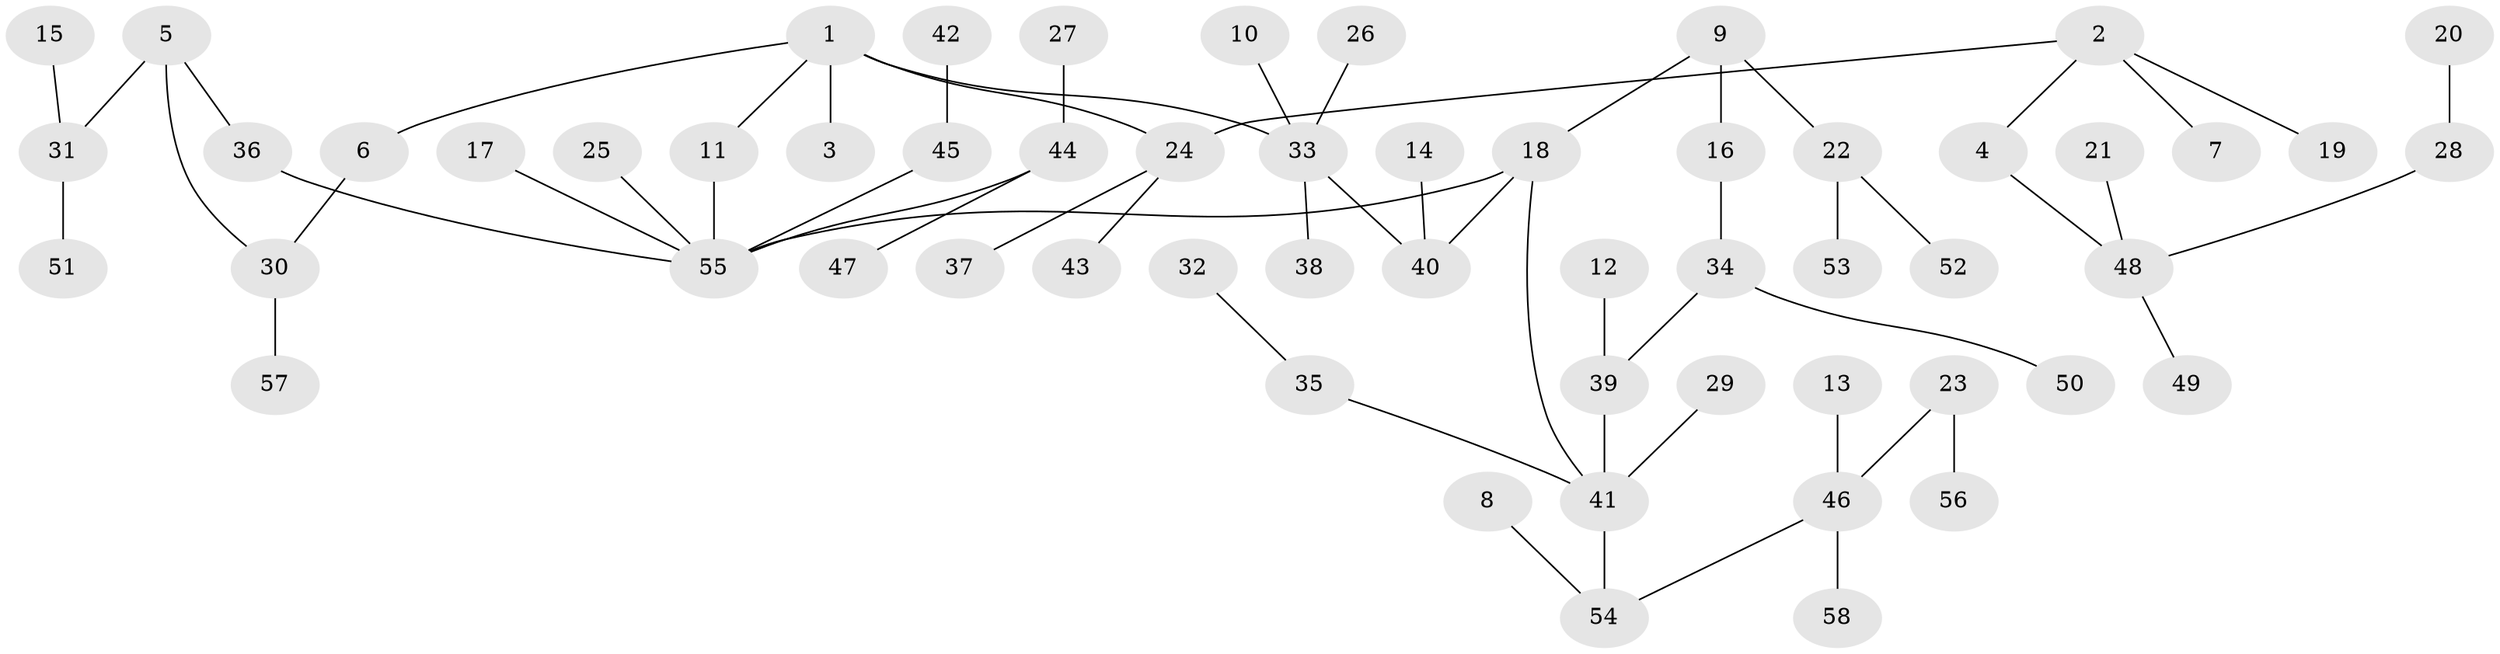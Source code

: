 // original degree distribution, {9: 0.008695652173913044, 5: 0.05217391304347826, 4: 0.043478260869565216, 3: 0.12173913043478261, 7: 0.008695652173913044, 2: 0.28695652173913044, 1: 0.46956521739130436, 6: 0.008695652173913044}
// Generated by graph-tools (version 1.1) at 2025/49/03/09/25 03:49:27]
// undirected, 58 vertices, 60 edges
graph export_dot {
graph [start="1"]
  node [color=gray90,style=filled];
  1;
  2;
  3;
  4;
  5;
  6;
  7;
  8;
  9;
  10;
  11;
  12;
  13;
  14;
  15;
  16;
  17;
  18;
  19;
  20;
  21;
  22;
  23;
  24;
  25;
  26;
  27;
  28;
  29;
  30;
  31;
  32;
  33;
  34;
  35;
  36;
  37;
  38;
  39;
  40;
  41;
  42;
  43;
  44;
  45;
  46;
  47;
  48;
  49;
  50;
  51;
  52;
  53;
  54;
  55;
  56;
  57;
  58;
  1 -- 3 [weight=1.0];
  1 -- 6 [weight=1.0];
  1 -- 11 [weight=1.0];
  1 -- 24 [weight=1.0];
  1 -- 33 [weight=1.0];
  2 -- 4 [weight=1.0];
  2 -- 7 [weight=1.0];
  2 -- 19 [weight=1.0];
  2 -- 24 [weight=1.0];
  4 -- 48 [weight=1.0];
  5 -- 30 [weight=1.0];
  5 -- 31 [weight=1.0];
  5 -- 36 [weight=1.0];
  6 -- 30 [weight=1.0];
  8 -- 54 [weight=1.0];
  9 -- 16 [weight=1.0];
  9 -- 18 [weight=1.0];
  9 -- 22 [weight=1.0];
  10 -- 33 [weight=1.0];
  11 -- 55 [weight=1.0];
  12 -- 39 [weight=1.0];
  13 -- 46 [weight=1.0];
  14 -- 40 [weight=1.0];
  15 -- 31 [weight=1.0];
  16 -- 34 [weight=1.0];
  17 -- 55 [weight=1.0];
  18 -- 40 [weight=1.0];
  18 -- 41 [weight=1.0];
  18 -- 55 [weight=1.0];
  20 -- 28 [weight=1.0];
  21 -- 48 [weight=1.0];
  22 -- 52 [weight=1.0];
  22 -- 53 [weight=1.0];
  23 -- 46 [weight=1.0];
  23 -- 56 [weight=1.0];
  24 -- 37 [weight=1.0];
  24 -- 43 [weight=1.0];
  25 -- 55 [weight=1.0];
  26 -- 33 [weight=1.0];
  27 -- 44 [weight=1.0];
  28 -- 48 [weight=1.0];
  29 -- 41 [weight=1.0];
  30 -- 57 [weight=1.0];
  31 -- 51 [weight=1.0];
  32 -- 35 [weight=1.0];
  33 -- 38 [weight=1.0];
  33 -- 40 [weight=1.0];
  34 -- 39 [weight=1.0];
  34 -- 50 [weight=1.0];
  35 -- 41 [weight=1.0];
  36 -- 55 [weight=1.0];
  39 -- 41 [weight=1.0];
  41 -- 54 [weight=1.0];
  42 -- 45 [weight=1.0];
  44 -- 47 [weight=1.0];
  44 -- 55 [weight=1.0];
  45 -- 55 [weight=1.0];
  46 -- 54 [weight=1.0];
  46 -- 58 [weight=1.0];
  48 -- 49 [weight=1.0];
}
